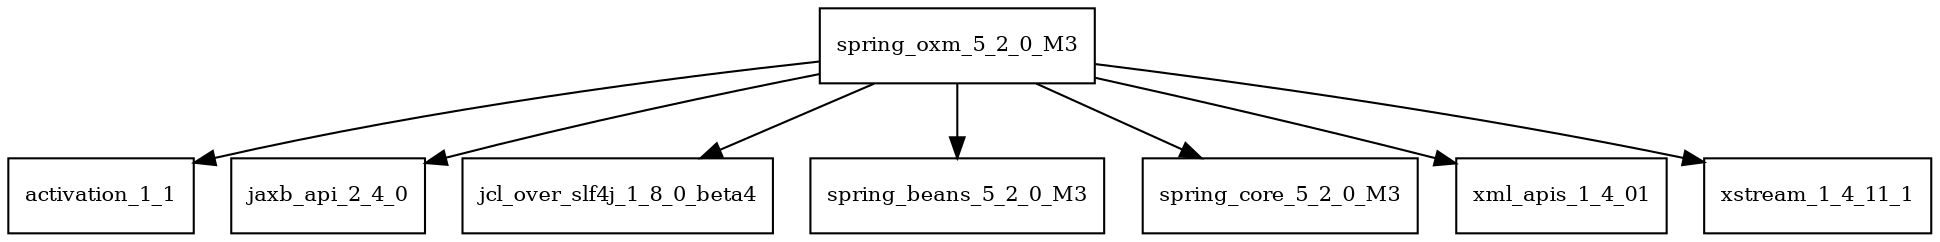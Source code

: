 digraph spring_oxm_5_2_0_M3_dependencies {
  node [shape = box, fontsize=10.0];
  spring_oxm_5_2_0_M3 -> activation_1_1;
  spring_oxm_5_2_0_M3 -> jaxb_api_2_4_0;
  spring_oxm_5_2_0_M3 -> jcl_over_slf4j_1_8_0_beta4;
  spring_oxm_5_2_0_M3 -> spring_beans_5_2_0_M3;
  spring_oxm_5_2_0_M3 -> spring_core_5_2_0_M3;
  spring_oxm_5_2_0_M3 -> xml_apis_1_4_01;
  spring_oxm_5_2_0_M3 -> xstream_1_4_11_1;
}
